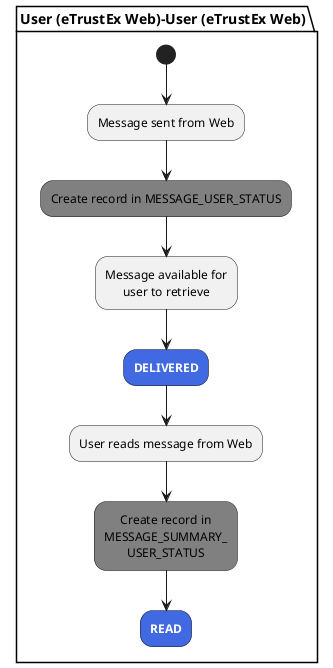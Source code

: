 @startuml

partition "User (eTrustEx Web)-User (eTrustEx Web)"
skinparam activity {
BackgroundColor<< Status >> royalBlue
FontColor<< Status >> white
FontStyle<< Status >> bold
BackgroundColor<< DB >> grey
BackgroundColor<< SystemAction >> DarkCyan
BackgroundColor<< WebAction >> Ivory
BackgroundColor<< Notification >> Lavender
}
skinparam defaultTextAlignment center

(*) --> "Message sent from Web"
--> "Create record in MESSAGE_USER_STATUS" << DB >>
--> "Message available for
user to retrieve"
--> "DELIVERED" << Status >>
--> "User reads message from Web"
--> "Create record in
    MESSAGE_SUMMARY_
    USER_STATUS" <<db>>
--> "READ" << Status >>

@enduml
